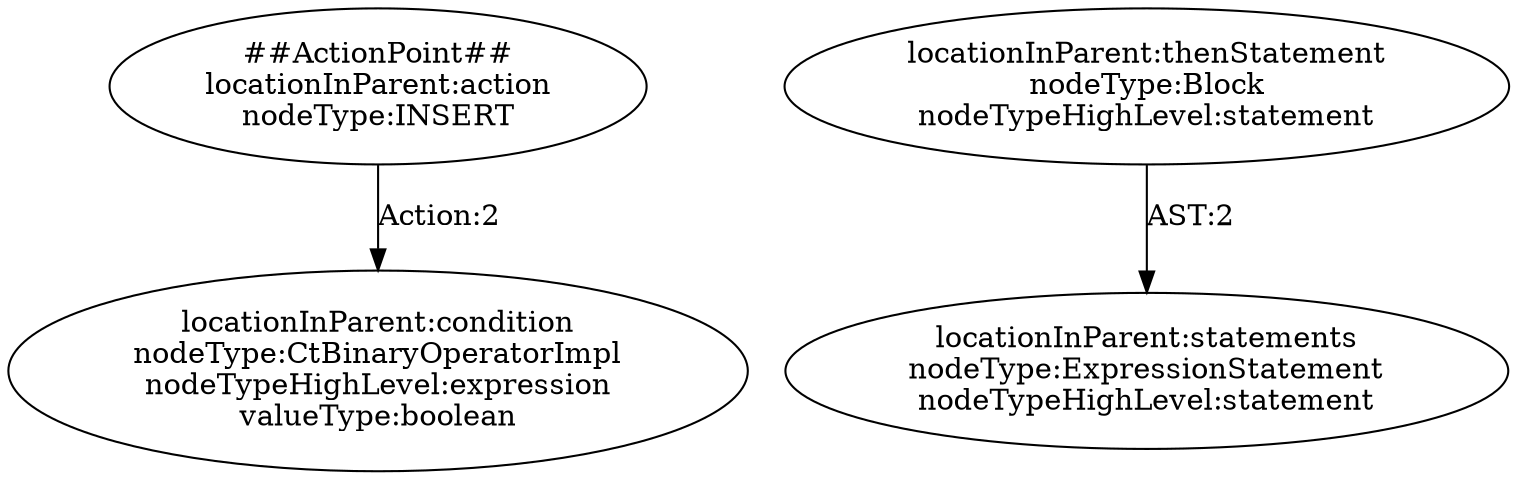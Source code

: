 digraph "Pattern" {
0 [label="##ActionPoint##\nlocationInParent:action\nnodeType:INSERT" shape=ellipse]
1 [label="locationInParent:thenStatement\nnodeType:Block\nnodeTypeHighLevel:statement" shape=ellipse]
2 [label="locationInParent:statements\nnodeType:ExpressionStatement\nnodeTypeHighLevel:statement" shape=ellipse]
3 [label="locationInParent:condition\nnodeType:CtBinaryOperatorImpl\nnodeTypeHighLevel:expression\nvalueType:boolean" shape=ellipse]
0 -> 3 [label="Action:2"];
1 -> 2 [label="AST:2"];
}